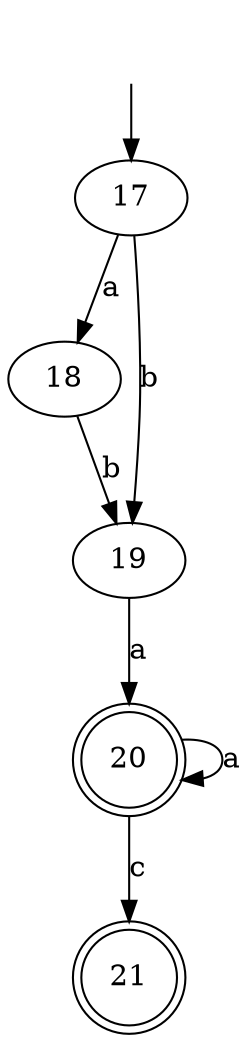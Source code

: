 digraph fa {
	17 [label=17]
	18 [label=18]
	19 [label=19]
	20 [label=20]
	21 [label=21]
	17
	18
	19
	20 [shape=doublecircle]
	21 [shape=doublecircle]
	17 -> 18 [label=a]
	17 -> 19 [label=b]
	18 -> 19 [label=b]
	19 -> 20 [label=a]
	20 -> 20 [label=a]
	20 -> 21 [label=c]
	"" [shape=plaintext]
	"" -> 17
}
